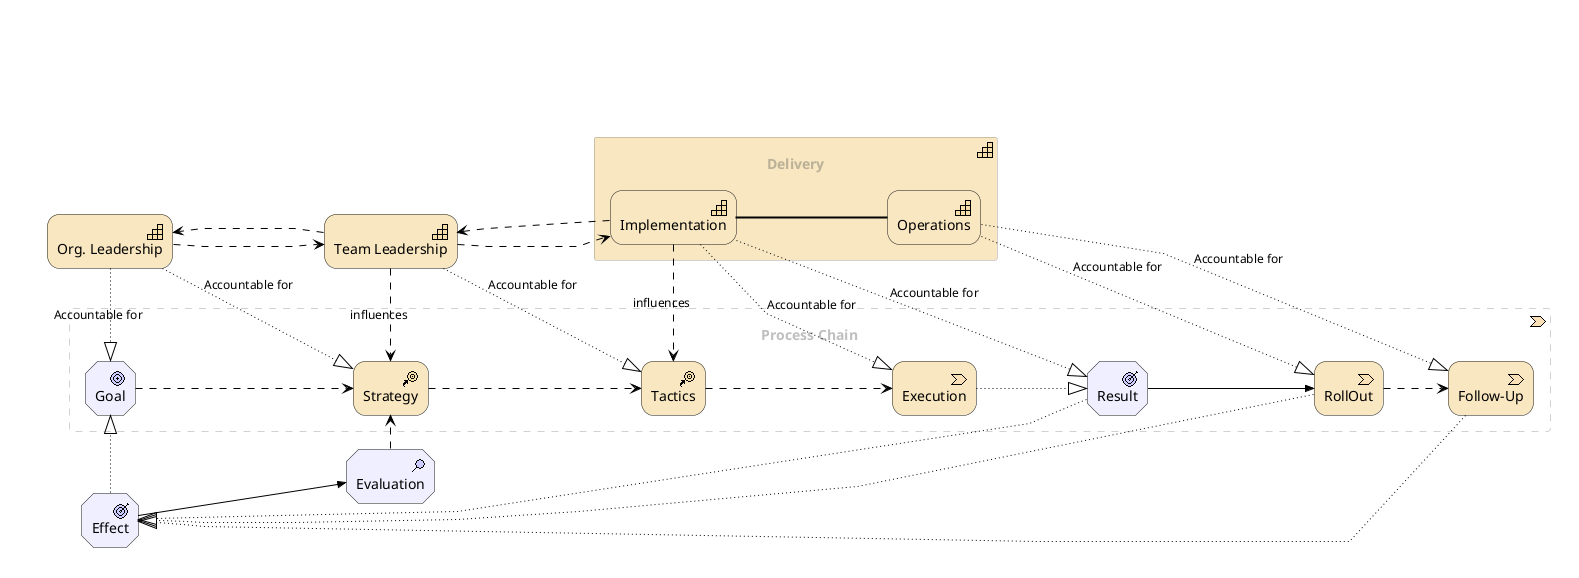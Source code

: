 @startuml

!include <archimate/Archimate>

'skinparam dpi 180

skinparam maxMessageSize 184
skinparam wrapWidth 204
skinparam nodesep 16

left to right direction

skinparam shadowing false
skinparam linetype polyline

sprite $sCapability jar:archimate/strategy-capability
sprite $sStream jar:archimate/strategy-value-stream

<style>
interface {
    shadowing 0
    backgroundcolor transparent
    linecolor transparent
    FontColor transparent
}
</style>

skinparam rectangle  {
	BorderThickness 1
	BorderColor #55555545
	FontColor #55555560
}

skinparam rectangle<<content>> {
    BorderColor transparent
    FontColor transparent
}

rectangle "content" <<content>>{
	rectangle "Process Chain" <<$sStream>><<strategy>> #line.dashed {
  	Motivation_Goal(goal, "Goal")
  	Strategy_CourseOfAction(strategy, "Strategy")
  	Strategy_CourseOfAction(tactics, "Tactics")
  	Strategy_ValueStream(execution, "Execution")
  	Strategy_ValueStream(rollout, "RollOut")
  	Strategy_ValueStream(afterCare, "Follow-Up")
  	Motivation_Outcome(result, "Result")

  	Rel_Influence(goal, strategy)
  	Rel_Influence(strategy, tactics)
  	Rel_Influence(tactics, execution)
  	Rel_Realization(execution, result)
  	Rel_Triggering(result, rollout)
  	Rel_Influence(rollout, afterCare)
  }

  Motivation_Assessment(reflection, "Evaluation")
  Motivation_Outcome(effect, "Effect")


  Rel_Realization(result, effect)
  Rel_Realization(rollout, effect)
  Rel_Realization(afterCare, effect)
  Rel_Realization(effect, goal)
  Rel_Triggering_Down(effect, reflection)
  Rel_Influence(reflection, strategy)

  reflection -[hidden]-> tactics
  reflection -[hidden]-> tactics

  rectangle "Organization Structure" <<content>> #line.dashed  {
  	Strategy_Capability(leadership, "Org. Leadership")
  	Strategy_Capability(team_lead, "Team Leadership")

  	rectangle "Delivery" <<$sCapability>><<strategy>> #Strategy {
  		Strategy_Capability(dev_team, "Implementation")
      Strategy_Capability(ops_team, "Operations")
  	}

  	Rel_Influence_Down(leadership, team_lead)
  	Rel_Influence(team_lead, leadership)
  	Rel_Influence_Down(team_lead, dev_team)
  	Rel_Influence(dev_team, team_lead)
  	Rel_Association_Down(dev_team, ops_team)
  }

  Rel_Realization_Right(leadership, goal, "Accountable for")
  Rel_Realization_Right(leadership, strategy, "Accountable for")
  Rel_Influence_Right(team_lead, strategy, "influences")
  Rel_Realization_Right(team_lead, tactics, "Accountable for")
  Rel_Influence_Right(dev_team, tactics, "influences")
  Rel_Realization_Right(dev_team, execution, "Accountable for")
  Rel_Realization_Right(dev_team, result, "Accountable for")
  Rel_Realization_Right(ops_team, rollout, "Accountable for")
  Rel_Realization_Right(ops_team, afterCare, "Accountable for")
}


@enduml